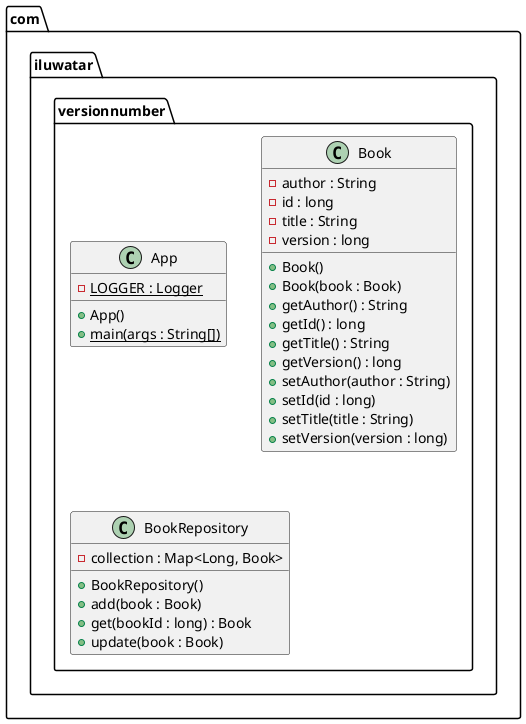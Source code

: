 @startuml
package com.iluwatar.versionnumber {
  class App {
    - LOGGER : Logger {static}
    + App()
    + main(args : String[]) {static}
  }
  class Book {
    - author : String
    - id : long
    - title : String
    - version : long
    + Book()
    + Book(book : Book)
    + getAuthor() : String
    + getId() : long
    + getTitle() : String
    + getVersion() : long
    + setAuthor(author : String)
    + setId(id : long)
    + setTitle(title : String)
    + setVersion(version : long)
  }
  class BookRepository {
    - collection : Map<Long, Book>
    + BookRepository()
    + add(book : Book)
    + get(bookId : long) : Book
    + update(book : Book)
  }
}
@enduml